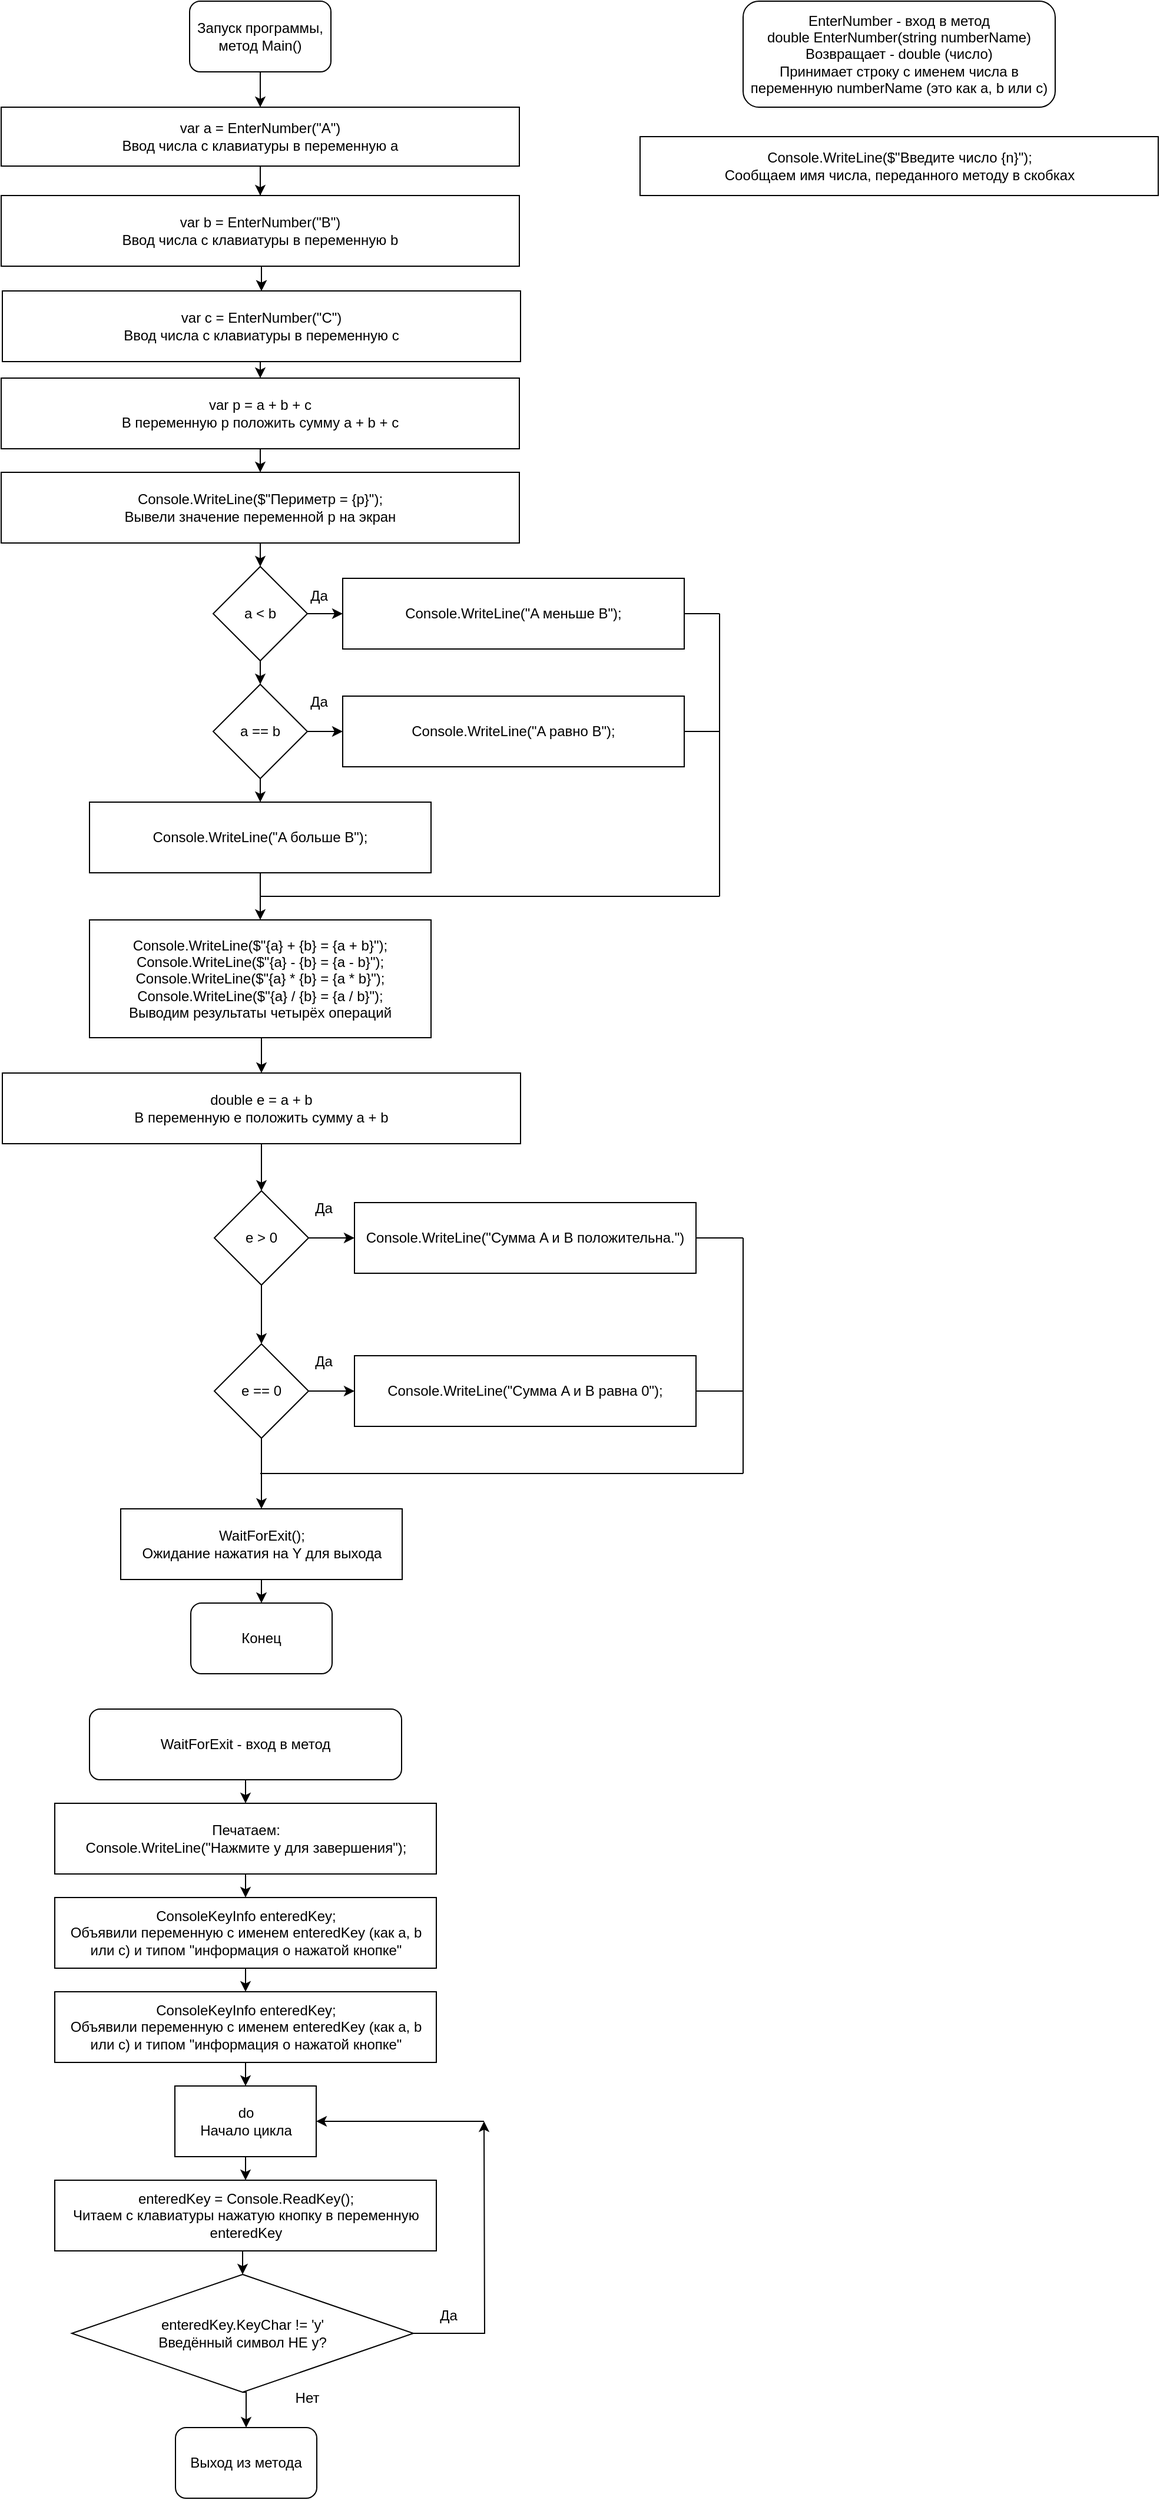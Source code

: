 <mxfile version="21.6.1" type="device">
  <diagram name="Страница 1" id="c3548VUoACl7wSkiNIpS">
    <mxGraphModel dx="772" dy="645" grid="1" gridSize="10" guides="1" tooltips="1" connect="1" arrows="1" fold="1" page="1" pageScale="1" pageWidth="827" pageHeight="1169" math="0" shadow="0">
      <root>
        <mxCell id="0" />
        <mxCell id="1" parent="0" />
        <mxCell id="WZUrz4PlLw2k-hg1UFa6-3" style="edgeStyle=orthogonalEdgeStyle;rounded=0;orthogonalLoop=1;jettySize=auto;html=1;exitX=0.5;exitY=1;exitDx=0;exitDy=0;entryX=0.5;entryY=0;entryDx=0;entryDy=0;" edge="1" parent="1" source="WZUrz4PlLw2k-hg1UFa6-1" target="WZUrz4PlLw2k-hg1UFa6-2">
          <mxGeometry relative="1" as="geometry" />
        </mxCell>
        <mxCell id="WZUrz4PlLw2k-hg1UFa6-1" value="Запуск программы, метод Main()" style="rounded=1;whiteSpace=wrap;html=1;" vertex="1" parent="1">
          <mxGeometry x="330" y="40" width="120" height="60" as="geometry" />
        </mxCell>
        <mxCell id="WZUrz4PlLw2k-hg1UFa6-6" style="edgeStyle=orthogonalEdgeStyle;rounded=0;orthogonalLoop=1;jettySize=auto;html=1;exitX=0.5;exitY=1;exitDx=0;exitDy=0;entryX=0.5;entryY=0;entryDx=0;entryDy=0;" edge="1" parent="1" source="WZUrz4PlLw2k-hg1UFa6-2" target="WZUrz4PlLw2k-hg1UFa6-4">
          <mxGeometry relative="1" as="geometry" />
        </mxCell>
        <mxCell id="WZUrz4PlLw2k-hg1UFa6-8" value="" style="edgeStyle=orthogonalEdgeStyle;rounded=0;orthogonalLoop=1;jettySize=auto;html=1;" edge="1" parent="1" source="WZUrz4PlLw2k-hg1UFa6-2" target="WZUrz4PlLw2k-hg1UFa6-5">
          <mxGeometry relative="1" as="geometry" />
        </mxCell>
        <mxCell id="WZUrz4PlLw2k-hg1UFa6-2" value="var a = EnterNumber(&quot;A&quot;)&lt;br&gt;Ввод числа с клавиатуры в переменную a" style="rounded=0;whiteSpace=wrap;html=1;" vertex="1" parent="1">
          <mxGeometry x="170" y="130" width="440" height="50" as="geometry" />
        </mxCell>
        <mxCell id="WZUrz4PlLw2k-hg1UFa6-7" style="edgeStyle=orthogonalEdgeStyle;rounded=0;orthogonalLoop=1;jettySize=auto;html=1;exitX=0.5;exitY=1;exitDx=0;exitDy=0;entryX=0.5;entryY=0;entryDx=0;entryDy=0;" edge="1" parent="1" source="WZUrz4PlLw2k-hg1UFa6-4" target="WZUrz4PlLw2k-hg1UFa6-5">
          <mxGeometry relative="1" as="geometry" />
        </mxCell>
        <mxCell id="WZUrz4PlLw2k-hg1UFa6-4" value="var b = EnterNumber(&quot;B&quot;)&lt;br&gt;Ввод числа с клавиатуры в переменную b" style="rounded=0;whiteSpace=wrap;html=1;" vertex="1" parent="1">
          <mxGeometry x="170" y="205" width="440" height="60" as="geometry" />
        </mxCell>
        <mxCell id="WZUrz4PlLw2k-hg1UFa6-10" style="edgeStyle=orthogonalEdgeStyle;rounded=0;orthogonalLoop=1;jettySize=auto;html=1;exitX=0.5;exitY=1;exitDx=0;exitDy=0;entryX=0.5;entryY=0;entryDx=0;entryDy=0;" edge="1" parent="1" source="WZUrz4PlLw2k-hg1UFa6-5" target="WZUrz4PlLw2k-hg1UFa6-9">
          <mxGeometry relative="1" as="geometry" />
        </mxCell>
        <mxCell id="WZUrz4PlLw2k-hg1UFa6-5" value="var c = EnterNumber(&quot;C&quot;)&lt;br&gt;Ввод числа с клавиатуры в переменную c" style="rounded=0;whiteSpace=wrap;html=1;" vertex="1" parent="1">
          <mxGeometry x="171" y="286" width="440" height="60" as="geometry" />
        </mxCell>
        <mxCell id="WZUrz4PlLw2k-hg1UFa6-12" style="edgeStyle=orthogonalEdgeStyle;rounded=0;orthogonalLoop=1;jettySize=auto;html=1;exitX=0.5;exitY=1;exitDx=0;exitDy=0;entryX=0.5;entryY=0;entryDx=0;entryDy=0;" edge="1" parent="1" source="WZUrz4PlLw2k-hg1UFa6-9" target="WZUrz4PlLw2k-hg1UFa6-11">
          <mxGeometry relative="1" as="geometry" />
        </mxCell>
        <mxCell id="WZUrz4PlLw2k-hg1UFa6-9" value="var p = a + b + c&lt;br&gt;В переменную p положить сумму a + b + c" style="rounded=0;whiteSpace=wrap;html=1;" vertex="1" parent="1">
          <mxGeometry x="170" y="360" width="440" height="60" as="geometry" />
        </mxCell>
        <mxCell id="WZUrz4PlLw2k-hg1UFa6-14" style="edgeStyle=orthogonalEdgeStyle;rounded=0;orthogonalLoop=1;jettySize=auto;html=1;exitX=0.5;exitY=1;exitDx=0;exitDy=0;entryX=0.5;entryY=0;entryDx=0;entryDy=0;" edge="1" parent="1" source="WZUrz4PlLw2k-hg1UFa6-11" target="WZUrz4PlLw2k-hg1UFa6-13">
          <mxGeometry relative="1" as="geometry" />
        </mxCell>
        <mxCell id="WZUrz4PlLw2k-hg1UFa6-11" value="Console.WriteLine($&quot;Периметр = {p}&quot;);&lt;br&gt;Вывели значение переменной p на экран" style="rounded=0;whiteSpace=wrap;html=1;" vertex="1" parent="1">
          <mxGeometry x="170" y="440" width="440" height="60" as="geometry" />
        </mxCell>
        <mxCell id="WZUrz4PlLw2k-hg1UFa6-16" style="edgeStyle=orthogonalEdgeStyle;rounded=0;orthogonalLoop=1;jettySize=auto;html=1;exitX=1;exitY=0.5;exitDx=0;exitDy=0;entryX=0;entryY=0.5;entryDx=0;entryDy=0;" edge="1" parent="1" source="WZUrz4PlLw2k-hg1UFa6-13" target="WZUrz4PlLw2k-hg1UFa6-15">
          <mxGeometry relative="1" as="geometry" />
        </mxCell>
        <mxCell id="WZUrz4PlLw2k-hg1UFa6-20" style="edgeStyle=orthogonalEdgeStyle;rounded=0;orthogonalLoop=1;jettySize=auto;html=1;exitX=0.5;exitY=1;exitDx=0;exitDy=0;entryX=0.5;entryY=0;entryDx=0;entryDy=0;" edge="1" parent="1" source="WZUrz4PlLw2k-hg1UFa6-13" target="WZUrz4PlLw2k-hg1UFa6-18">
          <mxGeometry relative="1" as="geometry" />
        </mxCell>
        <mxCell id="WZUrz4PlLw2k-hg1UFa6-13" value="a &amp;lt; b" style="rhombus;whiteSpace=wrap;html=1;" vertex="1" parent="1">
          <mxGeometry x="350" y="520" width="80" height="80" as="geometry" />
        </mxCell>
        <mxCell id="WZUrz4PlLw2k-hg1UFa6-15" value="Console.WriteLine(&quot;A меньше B&quot;);" style="rounded=0;whiteSpace=wrap;html=1;" vertex="1" parent="1">
          <mxGeometry x="460" y="530" width="290" height="60" as="geometry" />
        </mxCell>
        <mxCell id="WZUrz4PlLw2k-hg1UFa6-17" value="Да" style="text;html=1;strokeColor=none;fillColor=none;align=center;verticalAlign=middle;whiteSpace=wrap;rounded=0;" vertex="1" parent="1">
          <mxGeometry x="410" y="530" width="60" height="30" as="geometry" />
        </mxCell>
        <mxCell id="WZUrz4PlLw2k-hg1UFa6-22" style="edgeStyle=orthogonalEdgeStyle;rounded=0;orthogonalLoop=1;jettySize=auto;html=1;exitX=1;exitY=0.5;exitDx=0;exitDy=0;entryX=0;entryY=0.5;entryDx=0;entryDy=0;" edge="1" parent="1" source="WZUrz4PlLw2k-hg1UFa6-18" target="WZUrz4PlLw2k-hg1UFa6-21">
          <mxGeometry relative="1" as="geometry" />
        </mxCell>
        <mxCell id="WZUrz4PlLw2k-hg1UFa6-25" style="edgeStyle=orthogonalEdgeStyle;rounded=0;orthogonalLoop=1;jettySize=auto;html=1;exitX=0.5;exitY=1;exitDx=0;exitDy=0;entryX=0.5;entryY=0;entryDx=0;entryDy=0;" edge="1" parent="1" source="WZUrz4PlLw2k-hg1UFa6-18" target="WZUrz4PlLw2k-hg1UFa6-24">
          <mxGeometry relative="1" as="geometry" />
        </mxCell>
        <mxCell id="WZUrz4PlLw2k-hg1UFa6-18" value="a == b" style="rhombus;whiteSpace=wrap;html=1;" vertex="1" parent="1">
          <mxGeometry x="350" y="620" width="80" height="80" as="geometry" />
        </mxCell>
        <mxCell id="WZUrz4PlLw2k-hg1UFa6-21" value="Console.WriteLine(&quot;A равно B&quot;);" style="rounded=0;whiteSpace=wrap;html=1;" vertex="1" parent="1">
          <mxGeometry x="460" y="630" width="290" height="60" as="geometry" />
        </mxCell>
        <mxCell id="WZUrz4PlLw2k-hg1UFa6-23" value="Да" style="text;html=1;strokeColor=none;fillColor=none;align=center;verticalAlign=middle;whiteSpace=wrap;rounded=0;" vertex="1" parent="1">
          <mxGeometry x="410" y="620" width="60" height="30" as="geometry" />
        </mxCell>
        <mxCell id="WZUrz4PlLw2k-hg1UFa6-24" value="Console.WriteLine(&quot;A больше B&quot;);" style="rounded=0;whiteSpace=wrap;html=1;" vertex="1" parent="1">
          <mxGeometry x="245" y="720" width="290" height="60" as="geometry" />
        </mxCell>
        <mxCell id="WZUrz4PlLw2k-hg1UFa6-26" value="" style="endArrow=none;html=1;rounded=0;entryX=1;entryY=0.5;entryDx=0;entryDy=0;" edge="1" parent="1" target="WZUrz4PlLw2k-hg1UFa6-15">
          <mxGeometry width="50" height="50" relative="1" as="geometry">
            <mxPoint x="780" y="560" as="sourcePoint" />
            <mxPoint x="600" y="560" as="targetPoint" />
          </mxGeometry>
        </mxCell>
        <mxCell id="WZUrz4PlLw2k-hg1UFa6-27" value="" style="endArrow=none;html=1;rounded=0;entryX=1;entryY=0.5;entryDx=0;entryDy=0;" edge="1" parent="1" target="WZUrz4PlLw2k-hg1UFa6-21">
          <mxGeometry width="50" height="50" relative="1" as="geometry">
            <mxPoint x="780" y="660" as="sourcePoint" />
            <mxPoint x="760" y="570" as="targetPoint" />
            <Array as="points">
              <mxPoint x="780" y="660" />
            </Array>
          </mxGeometry>
        </mxCell>
        <mxCell id="WZUrz4PlLw2k-hg1UFa6-28" value="" style="endArrow=none;html=1;rounded=0;" edge="1" parent="1">
          <mxGeometry width="50" height="50" relative="1" as="geometry">
            <mxPoint x="780" y="660" as="sourcePoint" />
            <mxPoint x="780" y="560" as="targetPoint" />
          </mxGeometry>
        </mxCell>
        <mxCell id="WZUrz4PlLw2k-hg1UFa6-29" value="" style="endArrow=none;html=1;rounded=0;" edge="1" parent="1">
          <mxGeometry width="50" height="50" relative="1" as="geometry">
            <mxPoint x="780" y="800" as="sourcePoint" />
            <mxPoint x="780" y="660" as="targetPoint" />
          </mxGeometry>
        </mxCell>
        <mxCell id="WZUrz4PlLw2k-hg1UFa6-30" value="" style="endArrow=none;html=1;rounded=0;" edge="1" parent="1">
          <mxGeometry width="50" height="50" relative="1" as="geometry">
            <mxPoint x="390" y="800" as="sourcePoint" />
            <mxPoint x="780" y="800" as="targetPoint" />
          </mxGeometry>
        </mxCell>
        <mxCell id="WZUrz4PlLw2k-hg1UFa6-31" value="" style="endArrow=classic;html=1;rounded=0;exitX=0.5;exitY=1;exitDx=0;exitDy=0;" edge="1" parent="1" source="WZUrz4PlLw2k-hg1UFa6-24">
          <mxGeometry width="50" height="50" relative="1" as="geometry">
            <mxPoint x="550" y="610" as="sourcePoint" />
            <mxPoint x="390" y="820" as="targetPoint" />
          </mxGeometry>
        </mxCell>
        <mxCell id="WZUrz4PlLw2k-hg1UFa6-34" style="edgeStyle=orthogonalEdgeStyle;rounded=0;orthogonalLoop=1;jettySize=auto;html=1;exitX=0.5;exitY=1;exitDx=0;exitDy=0;entryX=0.5;entryY=0;entryDx=0;entryDy=0;" edge="1" parent="1" source="WZUrz4PlLw2k-hg1UFa6-32" target="WZUrz4PlLw2k-hg1UFa6-33">
          <mxGeometry relative="1" as="geometry" />
        </mxCell>
        <mxCell id="WZUrz4PlLw2k-hg1UFa6-32" value="&lt;div&gt;Console.WriteLine($&quot;{a} + {b} = {a + b}&quot;);&lt;/div&gt;&lt;div&gt;&lt;span style=&quot;background-color: initial;&quot;&gt;Console.WriteLine($&quot;{a} - {b} = {a - b}&quot;);&lt;/span&gt;&lt;/div&gt;&lt;div&gt;&lt;span style=&quot;background-color: initial;&quot;&gt;Console.WriteLine($&quot;{a} * {b} = {a * b}&quot;);&lt;/span&gt;&lt;/div&gt;&lt;div&gt;&lt;span style=&quot;background-color: initial;&quot;&gt;Console.WriteLine($&quot;{a} / {b} = {a / b}&quot;);&lt;/span&gt;&lt;/div&gt;&lt;div&gt;&lt;span style=&quot;background-color: initial;&quot;&gt;Выводим результаты четырёх операций&lt;/span&gt;&lt;/div&gt;" style="rounded=0;whiteSpace=wrap;html=1;" vertex="1" parent="1">
          <mxGeometry x="245" y="820" width="290" height="100" as="geometry" />
        </mxCell>
        <mxCell id="WZUrz4PlLw2k-hg1UFa6-36" style="edgeStyle=orthogonalEdgeStyle;rounded=0;orthogonalLoop=1;jettySize=auto;html=1;exitX=0.5;exitY=1;exitDx=0;exitDy=0;entryX=0.5;entryY=0;entryDx=0;entryDy=0;" edge="1" parent="1" source="WZUrz4PlLw2k-hg1UFa6-33" target="WZUrz4PlLw2k-hg1UFa6-35">
          <mxGeometry relative="1" as="geometry" />
        </mxCell>
        <mxCell id="WZUrz4PlLw2k-hg1UFa6-33" value="double e = a + b&lt;br&gt;В переменную e положить сумму a + b" style="rounded=0;whiteSpace=wrap;html=1;" vertex="1" parent="1">
          <mxGeometry x="171" y="950" width="440" height="60" as="geometry" />
        </mxCell>
        <mxCell id="WZUrz4PlLw2k-hg1UFa6-39" value="" style="edgeStyle=orthogonalEdgeStyle;rounded=0;orthogonalLoop=1;jettySize=auto;html=1;" edge="1" parent="1" source="WZUrz4PlLw2k-hg1UFa6-35" target="WZUrz4PlLw2k-hg1UFa6-37">
          <mxGeometry relative="1" as="geometry" />
        </mxCell>
        <mxCell id="WZUrz4PlLw2k-hg1UFa6-42" style="edgeStyle=orthogonalEdgeStyle;rounded=0;orthogonalLoop=1;jettySize=auto;html=1;exitX=0.5;exitY=1;exitDx=0;exitDy=0;" edge="1" parent="1" source="WZUrz4PlLw2k-hg1UFa6-35" target="WZUrz4PlLw2k-hg1UFa6-41">
          <mxGeometry relative="1" as="geometry" />
        </mxCell>
        <mxCell id="WZUrz4PlLw2k-hg1UFa6-35" value="e &amp;gt; 0" style="rhombus;whiteSpace=wrap;html=1;" vertex="1" parent="1">
          <mxGeometry x="351" y="1050" width="80" height="80" as="geometry" />
        </mxCell>
        <mxCell id="WZUrz4PlLw2k-hg1UFa6-37" value="Console.WriteLine(&quot;Сумма A и B положительна.&quot;)" style="rounded=0;whiteSpace=wrap;html=1;" vertex="1" parent="1">
          <mxGeometry x="470" y="1060" width="290" height="60" as="geometry" />
        </mxCell>
        <mxCell id="WZUrz4PlLw2k-hg1UFa6-40" value="Да" style="text;html=1;strokeColor=none;fillColor=none;align=center;verticalAlign=middle;whiteSpace=wrap;rounded=0;" vertex="1" parent="1">
          <mxGeometry x="414" y="1050" width="60" height="30" as="geometry" />
        </mxCell>
        <mxCell id="WZUrz4PlLw2k-hg1UFa6-44" style="edgeStyle=orthogonalEdgeStyle;rounded=0;orthogonalLoop=1;jettySize=auto;html=1;exitX=1;exitY=0.5;exitDx=0;exitDy=0;entryX=0;entryY=0.5;entryDx=0;entryDy=0;" edge="1" parent="1" source="WZUrz4PlLw2k-hg1UFa6-41" target="WZUrz4PlLw2k-hg1UFa6-43">
          <mxGeometry relative="1" as="geometry" />
        </mxCell>
        <mxCell id="WZUrz4PlLw2k-hg1UFa6-47" style="edgeStyle=orthogonalEdgeStyle;rounded=0;orthogonalLoop=1;jettySize=auto;html=1;exitX=0.5;exitY=1;exitDx=0;exitDy=0;entryX=0.5;entryY=0;entryDx=0;entryDy=0;" edge="1" parent="1" source="WZUrz4PlLw2k-hg1UFa6-41" target="WZUrz4PlLw2k-hg1UFa6-46">
          <mxGeometry relative="1" as="geometry" />
        </mxCell>
        <mxCell id="WZUrz4PlLw2k-hg1UFa6-41" value="e == 0" style="rhombus;whiteSpace=wrap;html=1;" vertex="1" parent="1">
          <mxGeometry x="351" y="1180" width="80" height="80" as="geometry" />
        </mxCell>
        <mxCell id="WZUrz4PlLw2k-hg1UFa6-43" value="Console.WriteLine(&quot;Сумма A и B равна 0&quot;);" style="rounded=0;whiteSpace=wrap;html=1;" vertex="1" parent="1">
          <mxGeometry x="470" y="1190" width="290" height="60" as="geometry" />
        </mxCell>
        <mxCell id="WZUrz4PlLw2k-hg1UFa6-45" value="Да" style="text;html=1;strokeColor=none;fillColor=none;align=center;verticalAlign=middle;whiteSpace=wrap;rounded=0;" vertex="1" parent="1">
          <mxGeometry x="414" y="1180" width="60" height="30" as="geometry" />
        </mxCell>
        <mxCell id="WZUrz4PlLw2k-hg1UFa6-53" style="edgeStyle=orthogonalEdgeStyle;rounded=0;orthogonalLoop=1;jettySize=auto;html=1;exitX=0.5;exitY=1;exitDx=0;exitDy=0;entryX=0.5;entryY=0;entryDx=0;entryDy=0;" edge="1" parent="1" source="WZUrz4PlLw2k-hg1UFa6-46" target="WZUrz4PlLw2k-hg1UFa6-52">
          <mxGeometry relative="1" as="geometry" />
        </mxCell>
        <mxCell id="WZUrz4PlLw2k-hg1UFa6-46" value="WaitForExit();&lt;br&gt;Ожидание нажатия на Y для выхода" style="rounded=0;whiteSpace=wrap;html=1;" vertex="1" parent="1">
          <mxGeometry x="271.5" y="1320" width="239" height="60" as="geometry" />
        </mxCell>
        <mxCell id="WZUrz4PlLw2k-hg1UFa6-48" value="" style="endArrow=none;html=1;rounded=0;exitX=1;exitY=0.5;exitDx=0;exitDy=0;" edge="1" parent="1" source="WZUrz4PlLw2k-hg1UFa6-37">
          <mxGeometry width="50" height="50" relative="1" as="geometry">
            <mxPoint x="450" y="1300" as="sourcePoint" />
            <mxPoint x="800" y="1090" as="targetPoint" />
          </mxGeometry>
        </mxCell>
        <mxCell id="WZUrz4PlLw2k-hg1UFa6-49" value="" style="endArrow=none;html=1;rounded=0;entryX=1;entryY=0.5;entryDx=0;entryDy=0;" edge="1" parent="1" target="WZUrz4PlLw2k-hg1UFa6-43">
          <mxGeometry width="50" height="50" relative="1" as="geometry">
            <mxPoint x="800" y="1220" as="sourcePoint" />
            <mxPoint x="500" y="1250" as="targetPoint" />
          </mxGeometry>
        </mxCell>
        <mxCell id="WZUrz4PlLw2k-hg1UFa6-50" value="" style="endArrow=none;html=1;rounded=0;" edge="1" parent="1">
          <mxGeometry width="50" height="50" relative="1" as="geometry">
            <mxPoint x="800" y="1290" as="sourcePoint" />
            <mxPoint x="800" y="1090" as="targetPoint" />
          </mxGeometry>
        </mxCell>
        <mxCell id="WZUrz4PlLw2k-hg1UFa6-51" value="" style="endArrow=none;html=1;rounded=0;" edge="1" parent="1">
          <mxGeometry width="50" height="50" relative="1" as="geometry">
            <mxPoint x="390" y="1290" as="sourcePoint" />
            <mxPoint x="800" y="1290" as="targetPoint" />
          </mxGeometry>
        </mxCell>
        <mxCell id="WZUrz4PlLw2k-hg1UFa6-52" value="Конец" style="rounded=1;whiteSpace=wrap;html=1;" vertex="1" parent="1">
          <mxGeometry x="331" y="1400" width="120" height="60" as="geometry" />
        </mxCell>
        <mxCell id="WZUrz4PlLw2k-hg1UFa6-58" style="edgeStyle=orthogonalEdgeStyle;rounded=0;orthogonalLoop=1;jettySize=auto;html=1;exitX=0.5;exitY=1;exitDx=0;exitDy=0;entryX=0.5;entryY=0;entryDx=0;entryDy=0;" edge="1" parent="1" source="WZUrz4PlLw2k-hg1UFa6-54" target="WZUrz4PlLw2k-hg1UFa6-55">
          <mxGeometry relative="1" as="geometry" />
        </mxCell>
        <mxCell id="WZUrz4PlLw2k-hg1UFa6-54" value="WaitForExit - вход в метод" style="rounded=1;whiteSpace=wrap;html=1;" vertex="1" parent="1">
          <mxGeometry x="245" y="1490" width="265" height="60" as="geometry" />
        </mxCell>
        <mxCell id="WZUrz4PlLw2k-hg1UFa6-60" style="edgeStyle=orthogonalEdgeStyle;rounded=0;orthogonalLoop=1;jettySize=auto;html=1;exitX=0.5;exitY=1;exitDx=0;exitDy=0;entryX=0.5;entryY=0;entryDx=0;entryDy=0;" edge="1" parent="1" source="WZUrz4PlLw2k-hg1UFa6-55" target="WZUrz4PlLw2k-hg1UFa6-59">
          <mxGeometry relative="1" as="geometry" />
        </mxCell>
        <mxCell id="WZUrz4PlLw2k-hg1UFa6-55" value="Печатаем:&lt;br&gt;Console.WriteLine(&quot;Нажмите y для завершения&quot;);" style="rounded=0;whiteSpace=wrap;html=1;" vertex="1" parent="1">
          <mxGeometry x="215.5" y="1570" width="324" height="60" as="geometry" />
        </mxCell>
        <mxCell id="WZUrz4PlLw2k-hg1UFa6-68" style="edgeStyle=orthogonalEdgeStyle;rounded=0;orthogonalLoop=1;jettySize=auto;html=1;exitX=0.5;exitY=1;exitDx=0;exitDy=0;entryX=0.5;entryY=0;entryDx=0;entryDy=0;" edge="1" parent="1" source="WZUrz4PlLw2k-hg1UFa6-59" target="WZUrz4PlLw2k-hg1UFa6-64">
          <mxGeometry relative="1" as="geometry" />
        </mxCell>
        <mxCell id="WZUrz4PlLw2k-hg1UFa6-59" value="ConsoleKeyInfo enteredKey;&lt;br&gt;Объявили переменную с именем enteredKey (как a, b или c) и типом &quot;информация о нажатой кнопке&quot;" style="rounded=0;whiteSpace=wrap;html=1;" vertex="1" parent="1">
          <mxGeometry x="215.5" y="1650" width="324" height="60" as="geometry" />
        </mxCell>
        <mxCell id="WZUrz4PlLw2k-hg1UFa6-69" style="edgeStyle=orthogonalEdgeStyle;rounded=0;orthogonalLoop=1;jettySize=auto;html=1;exitX=0.5;exitY=1;exitDx=0;exitDy=0;entryX=0.5;entryY=0;entryDx=0;entryDy=0;" edge="1" parent="1" source="WZUrz4PlLw2k-hg1UFa6-64" target="WZUrz4PlLw2k-hg1UFa6-65">
          <mxGeometry relative="1" as="geometry" />
        </mxCell>
        <mxCell id="WZUrz4PlLw2k-hg1UFa6-64" value="ConsoleKeyInfo enteredKey;&lt;br&gt;Объявили переменную с именем enteredKey (как a, b или c) и типом &quot;информация о нажатой кнопке&quot;" style="rounded=0;whiteSpace=wrap;html=1;" vertex="1" parent="1">
          <mxGeometry x="215.5" y="1730" width="324" height="60" as="geometry" />
        </mxCell>
        <mxCell id="WZUrz4PlLw2k-hg1UFa6-71" style="edgeStyle=orthogonalEdgeStyle;rounded=0;orthogonalLoop=1;jettySize=auto;html=1;exitX=0.5;exitY=1;exitDx=0;exitDy=0;entryX=0.5;entryY=0;entryDx=0;entryDy=0;" edge="1" parent="1" source="WZUrz4PlLw2k-hg1UFa6-65" target="WZUrz4PlLw2k-hg1UFa6-70">
          <mxGeometry relative="1" as="geometry" />
        </mxCell>
        <mxCell id="WZUrz4PlLw2k-hg1UFa6-65" value="do&lt;br&gt;Начало цикла" style="rounded=0;whiteSpace=wrap;html=1;" vertex="1" parent="1">
          <mxGeometry x="317.5" y="1810" width="120" height="60" as="geometry" />
        </mxCell>
        <mxCell id="WZUrz4PlLw2k-hg1UFa6-73" style="edgeStyle=orthogonalEdgeStyle;rounded=0;orthogonalLoop=1;jettySize=auto;html=1;exitX=0.5;exitY=1;exitDx=0;exitDy=0;entryX=0.5;entryY=0;entryDx=0;entryDy=0;" edge="1" parent="1" source="WZUrz4PlLw2k-hg1UFa6-70" target="WZUrz4PlLw2k-hg1UFa6-72">
          <mxGeometry relative="1" as="geometry" />
        </mxCell>
        <mxCell id="WZUrz4PlLw2k-hg1UFa6-70" value="enteredKey = Console.ReadKey();&lt;br&gt;Читаем с клавиатуры нажатую кнопку в переменную enteredKey" style="rounded=0;whiteSpace=wrap;html=1;" vertex="1" parent="1">
          <mxGeometry x="215.5" y="1890" width="324" height="60" as="geometry" />
        </mxCell>
        <mxCell id="WZUrz4PlLw2k-hg1UFa6-74" style="edgeStyle=orthogonalEdgeStyle;rounded=0;orthogonalLoop=1;jettySize=auto;html=1;exitX=1;exitY=0.5;exitDx=0;exitDy=0;" edge="1" parent="1" source="WZUrz4PlLw2k-hg1UFa6-72">
          <mxGeometry relative="1" as="geometry">
            <mxPoint x="580" y="1840" as="targetPoint" />
          </mxGeometry>
        </mxCell>
        <mxCell id="WZUrz4PlLw2k-hg1UFa6-80" style="edgeStyle=orthogonalEdgeStyle;rounded=0;orthogonalLoop=1;jettySize=auto;html=1;exitX=0.5;exitY=1;exitDx=0;exitDy=0;entryX=0.5;entryY=0;entryDx=0;entryDy=0;" edge="1" parent="1" source="WZUrz4PlLw2k-hg1UFa6-72" target="WZUrz4PlLw2k-hg1UFa6-79">
          <mxGeometry relative="1" as="geometry" />
        </mxCell>
        <mxCell id="WZUrz4PlLw2k-hg1UFa6-72" value="enteredKey.KeyChar != &#39;y&#39;&lt;br&gt;Введённый символ НЕ y?" style="rhombus;whiteSpace=wrap;html=1;" vertex="1" parent="1">
          <mxGeometry x="230" y="1970" width="290" height="100" as="geometry" />
        </mxCell>
        <mxCell id="WZUrz4PlLw2k-hg1UFa6-75" value="" style="endArrow=classic;html=1;rounded=0;entryX=1;entryY=0.5;entryDx=0;entryDy=0;" edge="1" parent="1" target="WZUrz4PlLw2k-hg1UFa6-65">
          <mxGeometry width="50" height="50" relative="1" as="geometry">
            <mxPoint x="580" y="1840" as="sourcePoint" />
            <mxPoint x="480" y="2000" as="targetPoint" />
          </mxGeometry>
        </mxCell>
        <mxCell id="WZUrz4PlLw2k-hg1UFa6-76" style="edgeStyle=orthogonalEdgeStyle;rounded=0;orthogonalLoop=1;jettySize=auto;html=1;exitX=0.5;exitY=1;exitDx=0;exitDy=0;" edge="1" parent="1" source="WZUrz4PlLw2k-hg1UFa6-72" target="WZUrz4PlLw2k-hg1UFa6-72">
          <mxGeometry relative="1" as="geometry" />
        </mxCell>
        <mxCell id="WZUrz4PlLw2k-hg1UFa6-77" value="Да" style="text;html=1;strokeColor=none;fillColor=none;align=center;verticalAlign=middle;whiteSpace=wrap;rounded=0;" vertex="1" parent="1">
          <mxGeometry x="520" y="1990" width="60" height="30" as="geometry" />
        </mxCell>
        <mxCell id="WZUrz4PlLw2k-hg1UFa6-78" value="Нет" style="text;html=1;strokeColor=none;fillColor=none;align=center;verticalAlign=middle;whiteSpace=wrap;rounded=0;" vertex="1" parent="1">
          <mxGeometry x="400" y="2060" width="60" height="30" as="geometry" />
        </mxCell>
        <mxCell id="WZUrz4PlLw2k-hg1UFa6-79" value="Выход из метода" style="rounded=1;whiteSpace=wrap;html=1;" vertex="1" parent="1">
          <mxGeometry x="318" y="2100" width="120" height="60" as="geometry" />
        </mxCell>
        <mxCell id="WZUrz4PlLw2k-hg1UFa6-81" value="EnterNumber - вход в метод&lt;br&gt;double EnterNumber(string numberName)&lt;br&gt;Возвращает - double (число)&lt;br&gt;Принимает строку с именем числа в переменную numberName (это как a, b или c)" style="rounded=1;whiteSpace=wrap;html=1;" vertex="1" parent="1">
          <mxGeometry x="800" y="40" width="265" height="90" as="geometry" />
        </mxCell>
        <mxCell id="WZUrz4PlLw2k-hg1UFa6-82" value="Console.WriteLine($&quot;Введите число {n}&quot;);&lt;br&gt;Сообщаем имя числа, переданного методу в скобках" style="rounded=0;whiteSpace=wrap;html=1;" vertex="1" parent="1">
          <mxGeometry x="712.5" y="155" width="440" height="50" as="geometry" />
        </mxCell>
      </root>
    </mxGraphModel>
  </diagram>
</mxfile>
